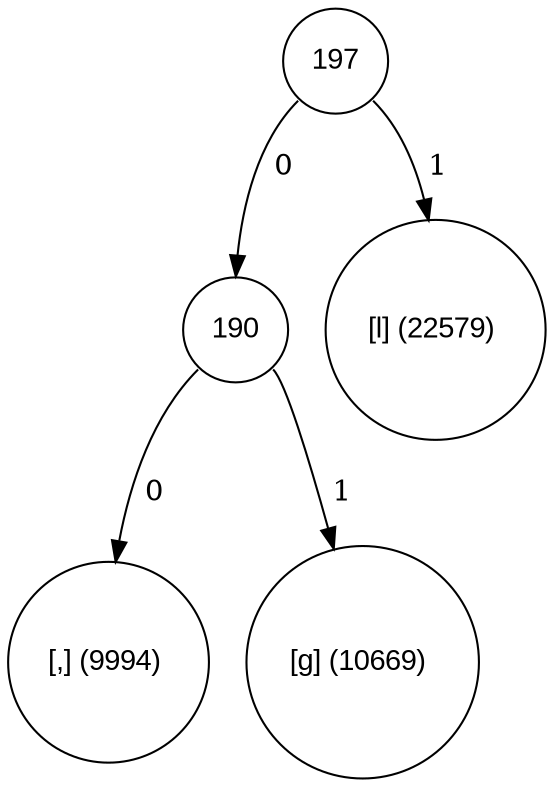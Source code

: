 digraph tree {
	node [fontname="Arial", shape="circle", width=0.5]; 

197:se -> 108 [label = " 1"]; 
108 [label = "[l] (22579) "]; 
197:sw -> 190 [label = " 0"]; 
190 [label = "190"]; 
190:sw -> 44 [label = " 0"]; 
44 [label = "[,] (9994) "]; 
190:se -> 103 [label = " 1"]; 
103 [label = "[g] (10669) "]; 
}
